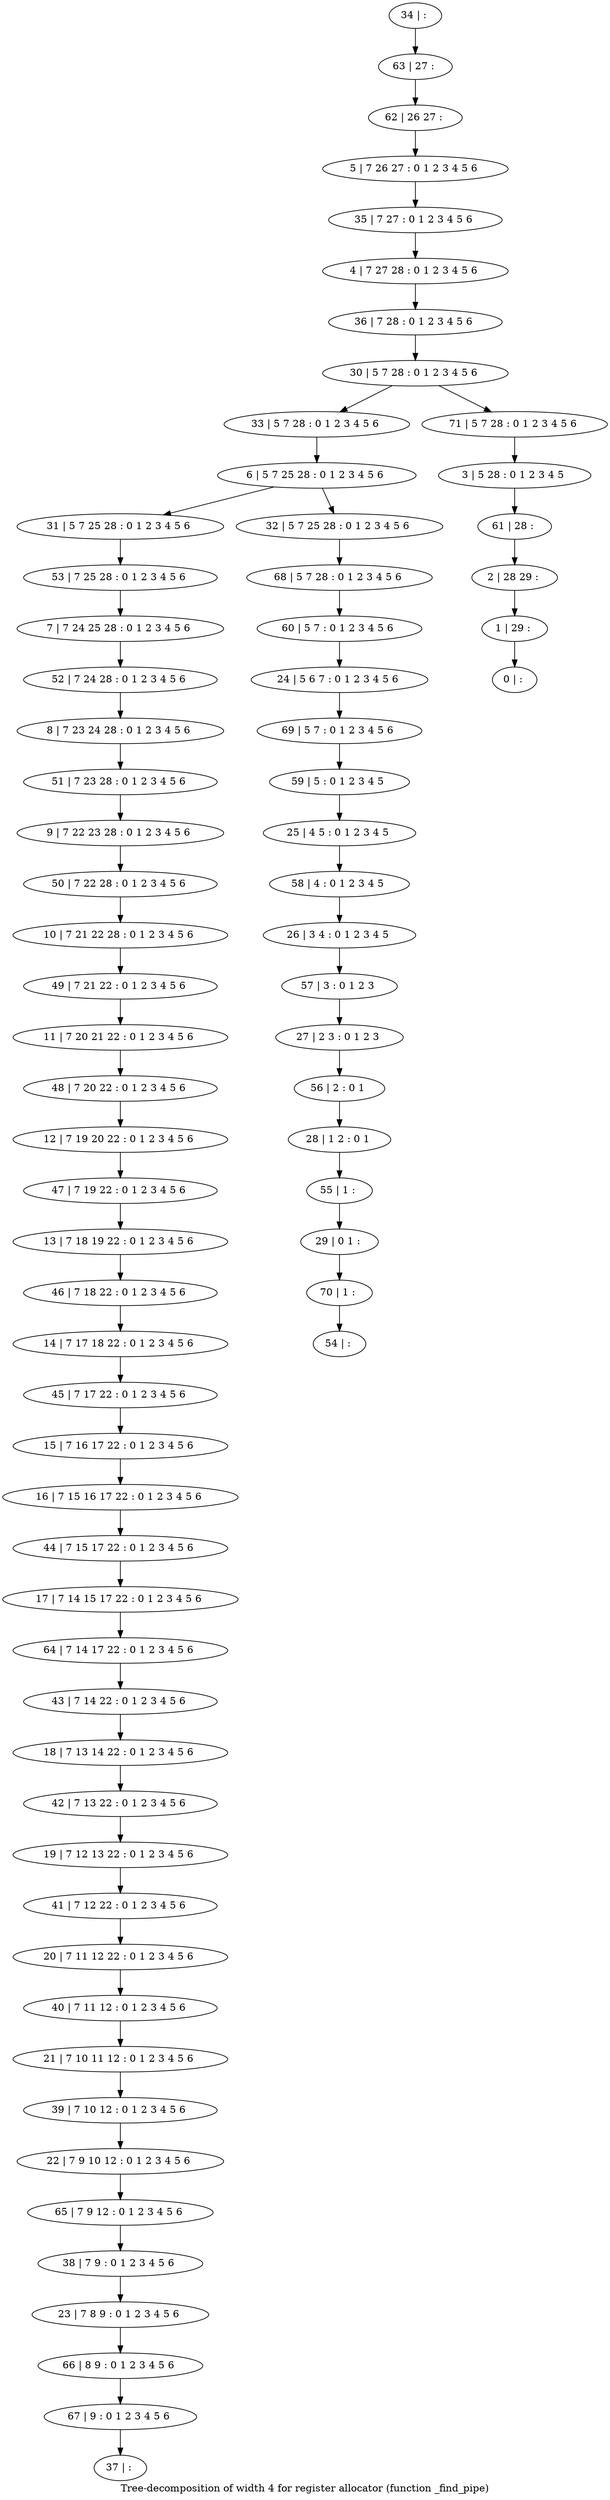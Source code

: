 digraph G {
graph [label="Tree-decomposition of width 4 for register allocator (function _find_pipe)"]
0[label="0 | : "];
1[label="1 | 29 : "];
2[label="2 | 28 29 : "];
3[label="3 | 5 28 : 0 1 2 3 4 5 "];
4[label="4 | 7 27 28 : 0 1 2 3 4 5 6 "];
5[label="5 | 7 26 27 : 0 1 2 3 4 5 6 "];
6[label="6 | 5 7 25 28 : 0 1 2 3 4 5 6 "];
7[label="7 | 7 24 25 28 : 0 1 2 3 4 5 6 "];
8[label="8 | 7 23 24 28 : 0 1 2 3 4 5 6 "];
9[label="9 | 7 22 23 28 : 0 1 2 3 4 5 6 "];
10[label="10 | 7 21 22 28 : 0 1 2 3 4 5 6 "];
11[label="11 | 7 20 21 22 : 0 1 2 3 4 5 6 "];
12[label="12 | 7 19 20 22 : 0 1 2 3 4 5 6 "];
13[label="13 | 7 18 19 22 : 0 1 2 3 4 5 6 "];
14[label="14 | 7 17 18 22 : 0 1 2 3 4 5 6 "];
15[label="15 | 7 16 17 22 : 0 1 2 3 4 5 6 "];
16[label="16 | 7 15 16 17 22 : 0 1 2 3 4 5 6 "];
17[label="17 | 7 14 15 17 22 : 0 1 2 3 4 5 6 "];
18[label="18 | 7 13 14 22 : 0 1 2 3 4 5 6 "];
19[label="19 | 7 12 13 22 : 0 1 2 3 4 5 6 "];
20[label="20 | 7 11 12 22 : 0 1 2 3 4 5 6 "];
21[label="21 | 7 10 11 12 : 0 1 2 3 4 5 6 "];
22[label="22 | 7 9 10 12 : 0 1 2 3 4 5 6 "];
23[label="23 | 7 8 9 : 0 1 2 3 4 5 6 "];
24[label="24 | 5 6 7 : 0 1 2 3 4 5 6 "];
25[label="25 | 4 5 : 0 1 2 3 4 5 "];
26[label="26 | 3 4 : 0 1 2 3 4 5 "];
27[label="27 | 2 3 : 0 1 2 3 "];
28[label="28 | 1 2 : 0 1 "];
29[label="29 | 0 1 : "];
30[label="30 | 5 7 28 : 0 1 2 3 4 5 6 "];
31[label="31 | 5 7 25 28 : 0 1 2 3 4 5 6 "];
32[label="32 | 5 7 25 28 : 0 1 2 3 4 5 6 "];
33[label="33 | 5 7 28 : 0 1 2 3 4 5 6 "];
34[label="34 | : "];
35[label="35 | 7 27 : 0 1 2 3 4 5 6 "];
36[label="36 | 7 28 : 0 1 2 3 4 5 6 "];
37[label="37 | : "];
38[label="38 | 7 9 : 0 1 2 3 4 5 6 "];
39[label="39 | 7 10 12 : 0 1 2 3 4 5 6 "];
40[label="40 | 7 11 12 : 0 1 2 3 4 5 6 "];
41[label="41 | 7 12 22 : 0 1 2 3 4 5 6 "];
42[label="42 | 7 13 22 : 0 1 2 3 4 5 6 "];
43[label="43 | 7 14 22 : 0 1 2 3 4 5 6 "];
44[label="44 | 7 15 17 22 : 0 1 2 3 4 5 6 "];
45[label="45 | 7 17 22 : 0 1 2 3 4 5 6 "];
46[label="46 | 7 18 22 : 0 1 2 3 4 5 6 "];
47[label="47 | 7 19 22 : 0 1 2 3 4 5 6 "];
48[label="48 | 7 20 22 : 0 1 2 3 4 5 6 "];
49[label="49 | 7 21 22 : 0 1 2 3 4 5 6 "];
50[label="50 | 7 22 28 : 0 1 2 3 4 5 6 "];
51[label="51 | 7 23 28 : 0 1 2 3 4 5 6 "];
52[label="52 | 7 24 28 : 0 1 2 3 4 5 6 "];
53[label="53 | 7 25 28 : 0 1 2 3 4 5 6 "];
54[label="54 | : "];
55[label="55 | 1 : "];
56[label="56 | 2 : 0 1 "];
57[label="57 | 3 : 0 1 2 3 "];
58[label="58 | 4 : 0 1 2 3 4 5 "];
59[label="59 | 5 : 0 1 2 3 4 5 "];
60[label="60 | 5 7 : 0 1 2 3 4 5 6 "];
61[label="61 | 28 : "];
62[label="62 | 26 27 : "];
63[label="63 | 27 : "];
64[label="64 | 7 14 17 22 : 0 1 2 3 4 5 6 "];
65[label="65 | 7 9 12 : 0 1 2 3 4 5 6 "];
66[label="66 | 8 9 : 0 1 2 3 4 5 6 "];
67[label="67 | 9 : 0 1 2 3 4 5 6 "];
68[label="68 | 5 7 28 : 0 1 2 3 4 5 6 "];
69[label="69 | 5 7 : 0 1 2 3 4 5 6 "];
70[label="70 | 1 : "];
71[label="71 | 5 7 28 : 0 1 2 3 4 5 6 "];
15->16 ;
6->31 ;
6->32 ;
33->6 ;
38->23 ;
39->22 ;
21->39 ;
40->21 ;
20->40 ;
41->20 ;
19->41 ;
42->19 ;
18->42 ;
43->18 ;
44->17 ;
16->44 ;
45->15 ;
14->45 ;
46->14 ;
13->46 ;
47->13 ;
12->47 ;
48->12 ;
11->48 ;
49->11 ;
10->49 ;
50->10 ;
9->50 ;
51->9 ;
8->51 ;
52->8 ;
7->52 ;
53->7 ;
31->53 ;
55->29 ;
28->55 ;
56->28 ;
27->56 ;
57->27 ;
26->57 ;
58->26 ;
25->58 ;
59->25 ;
60->24 ;
64->43 ;
17->64 ;
65->38 ;
22->65 ;
23->66 ;
67->37 ;
66->67 ;
68->60 ;
32->68 ;
69->59 ;
24->69 ;
70->54 ;
29->70 ;
34->63 ;
63->62 ;
62->5 ;
5->35 ;
35->4 ;
4->36 ;
36->30 ;
3->61 ;
61->2 ;
2->1 ;
1->0 ;
71->3 ;
30->33 ;
30->71 ;
}

